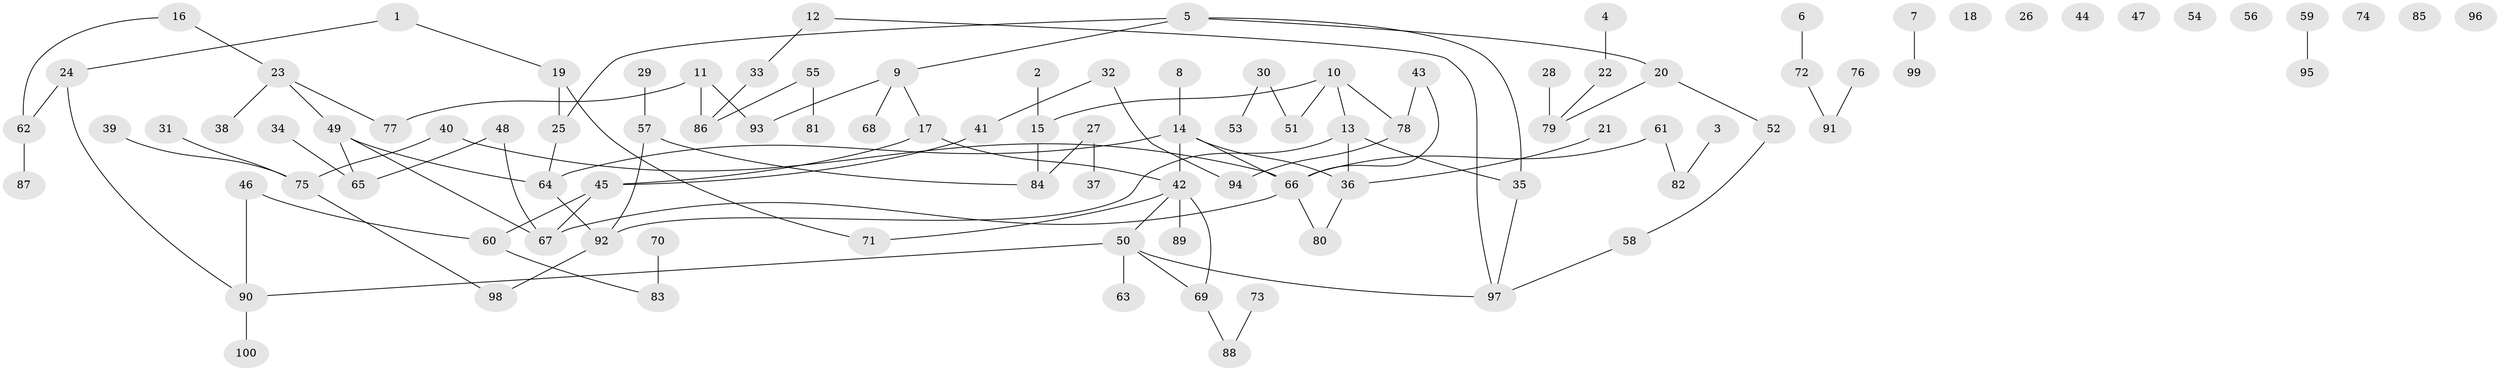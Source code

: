 // Generated by graph-tools (version 1.1) at 2025/00/03/09/25 03:00:43]
// undirected, 100 vertices, 107 edges
graph export_dot {
graph [start="1"]
  node [color=gray90,style=filled];
  1;
  2;
  3;
  4;
  5;
  6;
  7;
  8;
  9;
  10;
  11;
  12;
  13;
  14;
  15;
  16;
  17;
  18;
  19;
  20;
  21;
  22;
  23;
  24;
  25;
  26;
  27;
  28;
  29;
  30;
  31;
  32;
  33;
  34;
  35;
  36;
  37;
  38;
  39;
  40;
  41;
  42;
  43;
  44;
  45;
  46;
  47;
  48;
  49;
  50;
  51;
  52;
  53;
  54;
  55;
  56;
  57;
  58;
  59;
  60;
  61;
  62;
  63;
  64;
  65;
  66;
  67;
  68;
  69;
  70;
  71;
  72;
  73;
  74;
  75;
  76;
  77;
  78;
  79;
  80;
  81;
  82;
  83;
  84;
  85;
  86;
  87;
  88;
  89;
  90;
  91;
  92;
  93;
  94;
  95;
  96;
  97;
  98;
  99;
  100;
  1 -- 19;
  1 -- 24;
  2 -- 15;
  3 -- 82;
  4 -- 22;
  5 -- 9;
  5 -- 20;
  5 -- 25;
  5 -- 35;
  6 -- 72;
  7 -- 99;
  8 -- 14;
  9 -- 17;
  9 -- 68;
  9 -- 93;
  10 -- 13;
  10 -- 15;
  10 -- 51;
  10 -- 78;
  11 -- 77;
  11 -- 86;
  11 -- 93;
  12 -- 33;
  12 -- 97;
  13 -- 35;
  13 -- 36;
  13 -- 92;
  14 -- 36;
  14 -- 42;
  14 -- 64;
  14 -- 66;
  15 -- 84;
  16 -- 23;
  16 -- 62;
  17 -- 42;
  17 -- 45;
  19 -- 25;
  19 -- 71;
  20 -- 52;
  20 -- 79;
  21 -- 36;
  22 -- 79;
  23 -- 38;
  23 -- 49;
  23 -- 77;
  24 -- 62;
  24 -- 90;
  25 -- 64;
  27 -- 37;
  27 -- 84;
  28 -- 79;
  29 -- 57;
  30 -- 51;
  30 -- 53;
  31 -- 75;
  32 -- 41;
  32 -- 94;
  33 -- 86;
  34 -- 65;
  35 -- 97;
  36 -- 80;
  39 -- 75;
  40 -- 66;
  40 -- 75;
  41 -- 45;
  42 -- 50;
  42 -- 69;
  42 -- 71;
  42 -- 89;
  43 -- 66;
  43 -- 78;
  45 -- 60;
  45 -- 67;
  46 -- 60;
  46 -- 90;
  48 -- 65;
  48 -- 67;
  49 -- 64;
  49 -- 65;
  49 -- 67;
  50 -- 63;
  50 -- 69;
  50 -- 90;
  50 -- 97;
  52 -- 58;
  55 -- 81;
  55 -- 86;
  57 -- 84;
  57 -- 92;
  58 -- 97;
  59 -- 95;
  60 -- 83;
  61 -- 66;
  61 -- 82;
  62 -- 87;
  64 -- 92;
  66 -- 67;
  66 -- 80;
  69 -- 88;
  70 -- 83;
  72 -- 91;
  73 -- 88;
  75 -- 98;
  76 -- 91;
  78 -- 94;
  90 -- 100;
  92 -- 98;
}
